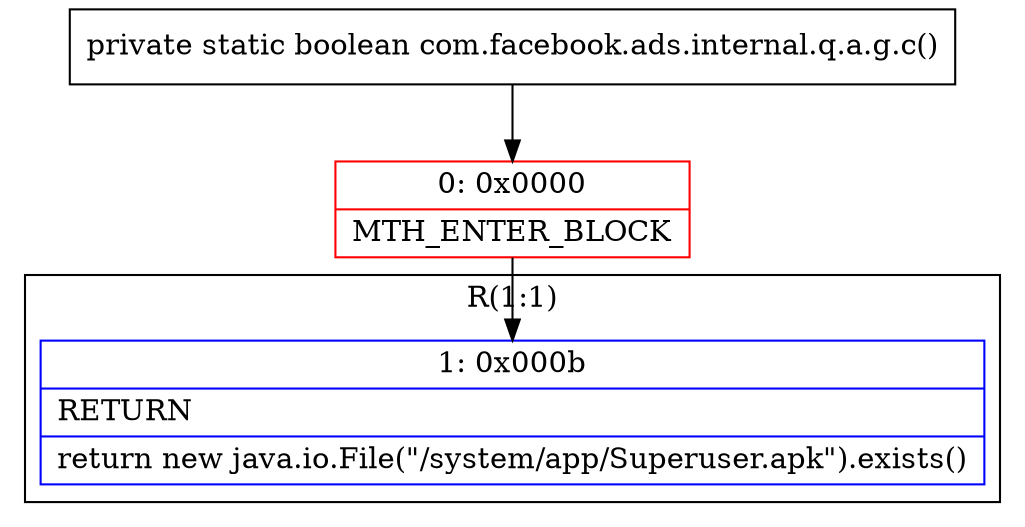 digraph "CFG forcom.facebook.ads.internal.q.a.g.c()Z" {
subgraph cluster_Region_1471513575 {
label = "R(1:1)";
node [shape=record,color=blue];
Node_1 [shape=record,label="{1\:\ 0x000b|RETURN\l|return new java.io.File(\"\/system\/app\/Superuser.apk\").exists()\l}"];
}
Node_0 [shape=record,color=red,label="{0\:\ 0x0000|MTH_ENTER_BLOCK\l}"];
MethodNode[shape=record,label="{private static boolean com.facebook.ads.internal.q.a.g.c() }"];
MethodNode -> Node_0;
Node_0 -> Node_1;
}

